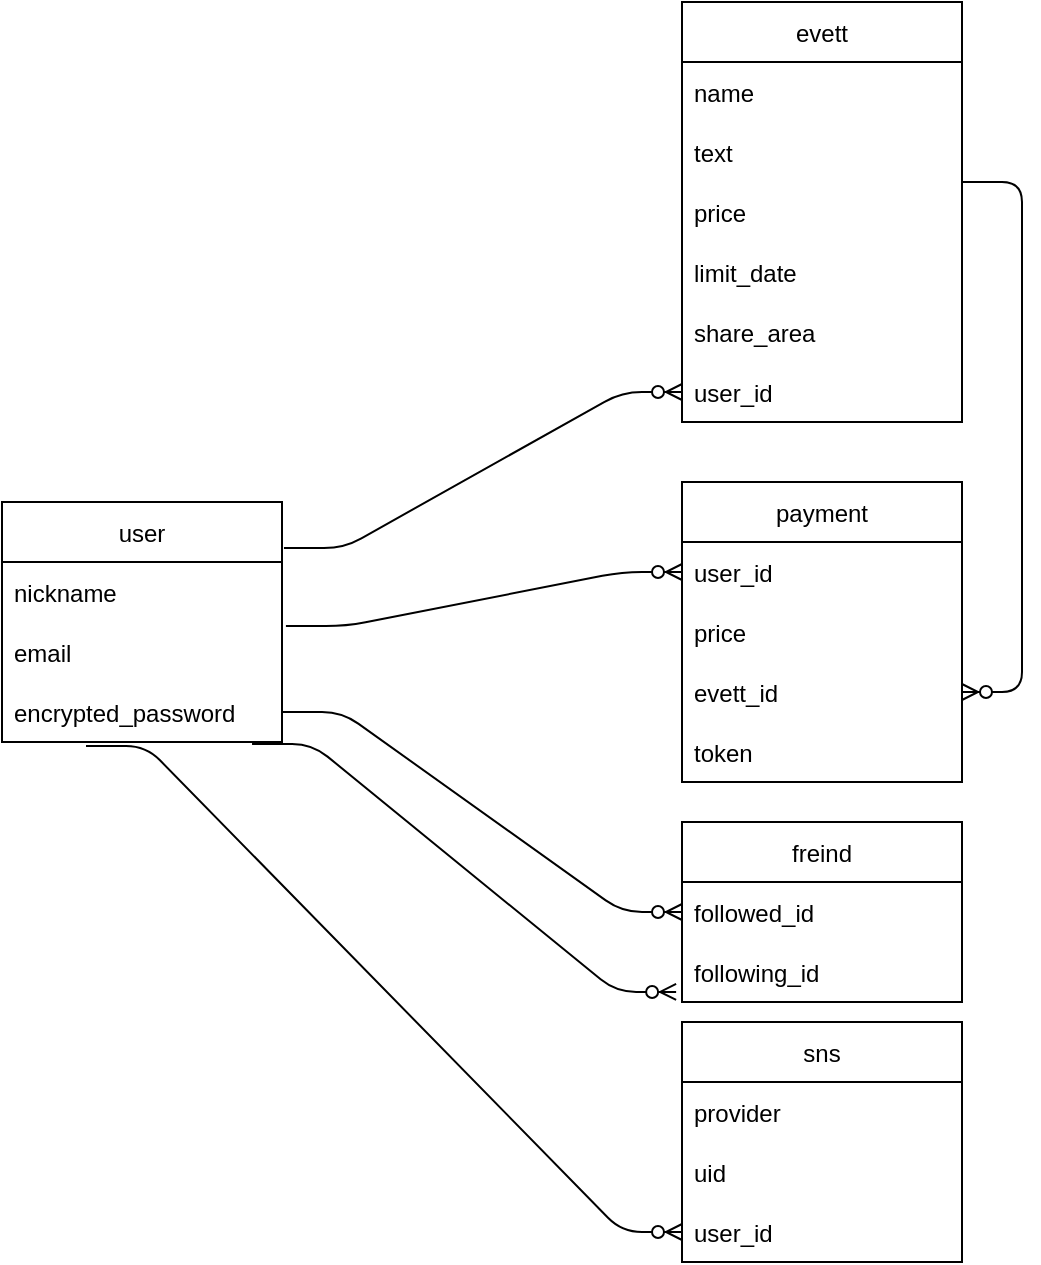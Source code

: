 <mxfile>
    <diagram id="cMOuDFTrbpPHH-yY7h78" name="ページ1">
        <mxGraphModel dx="1138" dy="680" grid="1" gridSize="10" guides="1" tooltips="1" connect="1" arrows="1" fold="1" page="1" pageScale="1" pageWidth="827" pageHeight="1169" math="0" shadow="0">
            <root>
                <mxCell id="0"/>
                <mxCell id="1" parent="0"/>
                <mxCell id="2" value="evett" style="swimlane;fontStyle=0;childLayout=stackLayout;horizontal=1;startSize=30;horizontalStack=0;resizeParent=1;resizeParentMax=0;resizeLast=0;collapsible=1;marginBottom=0;" vertex="1" parent="1">
                    <mxGeometry x="360" y="50" width="140" height="210" as="geometry"/>
                </mxCell>
                <mxCell id="3" value="name" style="text;strokeColor=none;fillColor=none;align=left;verticalAlign=middle;spacingLeft=4;spacingRight=4;overflow=hidden;points=[[0,0.5],[1,0.5]];portConstraint=eastwest;rotatable=0;" vertex="1" parent="2">
                    <mxGeometry y="30" width="140" height="30" as="geometry"/>
                </mxCell>
                <mxCell id="4" value="text" style="text;strokeColor=none;fillColor=none;align=left;verticalAlign=middle;spacingLeft=4;spacingRight=4;overflow=hidden;points=[[0,0.5],[1,0.5]];portConstraint=eastwest;rotatable=0;" vertex="1" parent="2">
                    <mxGeometry y="60" width="140" height="30" as="geometry"/>
                </mxCell>
                <mxCell id="5" value="price" style="text;strokeColor=none;fillColor=none;align=left;verticalAlign=middle;spacingLeft=4;spacingRight=4;overflow=hidden;points=[[0,0.5],[1,0.5]];portConstraint=eastwest;rotatable=0;" vertex="1" parent="2">
                    <mxGeometry y="90" width="140" height="30" as="geometry"/>
                </mxCell>
                <mxCell id="32" value="limit_date" style="text;strokeColor=none;fillColor=none;align=left;verticalAlign=middle;spacingLeft=4;spacingRight=4;overflow=hidden;points=[[0,0.5],[1,0.5]];portConstraint=eastwest;rotatable=0;" vertex="1" parent="2">
                    <mxGeometry y="120" width="140" height="30" as="geometry"/>
                </mxCell>
                <mxCell id="33" value="share_area" style="text;strokeColor=none;fillColor=none;align=left;verticalAlign=middle;spacingLeft=4;spacingRight=4;overflow=hidden;points=[[0,0.5],[1,0.5]];portConstraint=eastwest;rotatable=0;" vertex="1" parent="2">
                    <mxGeometry y="150" width="140" height="30" as="geometry"/>
                </mxCell>
                <mxCell id="34" value="user_id" style="text;strokeColor=none;fillColor=none;align=left;verticalAlign=middle;spacingLeft=4;spacingRight=4;overflow=hidden;points=[[0,0.5],[1,0.5]];portConstraint=eastwest;rotatable=0;" vertex="1" parent="2">
                    <mxGeometry y="180" width="140" height="30" as="geometry"/>
                </mxCell>
                <mxCell id="6" value="user" style="swimlane;fontStyle=0;childLayout=stackLayout;horizontal=1;startSize=30;horizontalStack=0;resizeParent=1;resizeParentMax=0;resizeLast=0;collapsible=1;marginBottom=0;" vertex="1" parent="1">
                    <mxGeometry x="20" y="300" width="140" height="120" as="geometry"/>
                </mxCell>
                <mxCell id="7" value="nickname" style="text;strokeColor=none;fillColor=none;align=left;verticalAlign=middle;spacingLeft=4;spacingRight=4;overflow=hidden;points=[[0,0.5],[1,0.5]];portConstraint=eastwest;rotatable=0;" vertex="1" parent="6">
                    <mxGeometry y="30" width="140" height="30" as="geometry"/>
                </mxCell>
                <mxCell id="28" value="email" style="text;strokeColor=none;fillColor=none;align=left;verticalAlign=middle;spacingLeft=4;spacingRight=4;overflow=hidden;points=[[0,0.5],[1,0.5]];portConstraint=eastwest;rotatable=0;" vertex="1" parent="6">
                    <mxGeometry y="60" width="140" height="30" as="geometry"/>
                </mxCell>
                <mxCell id="8" value="encrypted_password" style="text;strokeColor=none;fillColor=none;align=left;verticalAlign=middle;spacingLeft=4;spacingRight=4;overflow=hidden;points=[[0,0.5],[1,0.5]];portConstraint=eastwest;rotatable=0;" vertex="1" parent="6">
                    <mxGeometry y="90" width="140" height="30" as="geometry"/>
                </mxCell>
                <mxCell id="10" value="freind" style="swimlane;fontStyle=0;childLayout=stackLayout;horizontal=1;startSize=30;horizontalStack=0;resizeParent=1;resizeParentMax=0;resizeLast=0;collapsible=1;marginBottom=0;" vertex="1" parent="1">
                    <mxGeometry x="360" y="460" width="140" height="90" as="geometry"/>
                </mxCell>
                <mxCell id="11" value="followed_id" style="text;strokeColor=none;fillColor=none;align=left;verticalAlign=middle;spacingLeft=4;spacingRight=4;overflow=hidden;points=[[0,0.5],[1,0.5]];portConstraint=eastwest;rotatable=0;" vertex="1" parent="10">
                    <mxGeometry y="30" width="140" height="30" as="geometry"/>
                </mxCell>
                <mxCell id="12" value="following_id" style="text;strokeColor=none;fillColor=none;align=left;verticalAlign=middle;spacingLeft=4;spacingRight=4;overflow=hidden;points=[[0,0.5],[1,0.5]];portConstraint=eastwest;rotatable=0;" vertex="1" parent="10">
                    <mxGeometry y="60" width="140" height="30" as="geometry"/>
                </mxCell>
                <mxCell id="14" value="sns" style="swimlane;fontStyle=0;childLayout=stackLayout;horizontal=1;startSize=30;horizontalStack=0;resizeParent=1;resizeParentMax=0;resizeLast=0;collapsible=1;marginBottom=0;" vertex="1" parent="1">
                    <mxGeometry x="360" y="560" width="140" height="120" as="geometry"/>
                </mxCell>
                <mxCell id="15" value="provider" style="text;strokeColor=none;fillColor=none;align=left;verticalAlign=middle;spacingLeft=4;spacingRight=4;overflow=hidden;points=[[0,0.5],[1,0.5]];portConstraint=eastwest;rotatable=0;" vertex="1" parent="14">
                    <mxGeometry y="30" width="140" height="30" as="geometry"/>
                </mxCell>
                <mxCell id="16" value="uid" style="text;strokeColor=none;fillColor=none;align=left;verticalAlign=middle;spacingLeft=4;spacingRight=4;overflow=hidden;points=[[0,0.5],[1,0.5]];portConstraint=eastwest;rotatable=0;" vertex="1" parent="14">
                    <mxGeometry y="60" width="140" height="30" as="geometry"/>
                </mxCell>
                <mxCell id="17" value="user_id" style="text;strokeColor=none;fillColor=none;align=left;verticalAlign=middle;spacingLeft=4;spacingRight=4;overflow=hidden;points=[[0,0.5],[1,0.5]];portConstraint=eastwest;rotatable=0;" vertex="1" parent="14">
                    <mxGeometry y="90" width="140" height="30" as="geometry"/>
                </mxCell>
                <mxCell id="18" value="payment" style="swimlane;fontStyle=0;childLayout=stackLayout;horizontal=1;startSize=30;horizontalStack=0;resizeParent=1;resizeParentMax=0;resizeLast=0;collapsible=1;marginBottom=0;" vertex="1" parent="1">
                    <mxGeometry x="360" y="290" width="140" height="150" as="geometry"/>
                </mxCell>
                <mxCell id="19" value="user_id" style="text;strokeColor=none;fillColor=none;align=left;verticalAlign=middle;spacingLeft=4;spacingRight=4;overflow=hidden;points=[[0,0.5],[1,0.5]];portConstraint=eastwest;rotatable=0;" vertex="1" parent="18">
                    <mxGeometry y="30" width="140" height="30" as="geometry"/>
                </mxCell>
                <mxCell id="36" value="price" style="text;strokeColor=none;fillColor=none;align=left;verticalAlign=middle;spacingLeft=4;spacingRight=4;overflow=hidden;points=[[0,0.5],[1,0.5]];portConstraint=eastwest;rotatable=0;" vertex="1" parent="18">
                    <mxGeometry y="60" width="140" height="30" as="geometry"/>
                </mxCell>
                <mxCell id="44" value="evett_id" style="text;strokeColor=none;fillColor=none;align=left;verticalAlign=middle;spacingLeft=4;spacingRight=4;overflow=hidden;points=[[0,0.5],[1,0.5]];portConstraint=eastwest;rotatable=0;" vertex="1" parent="18">
                    <mxGeometry y="90" width="140" height="30" as="geometry"/>
                </mxCell>
                <mxCell id="45" value="token" style="text;strokeColor=none;fillColor=none;align=left;verticalAlign=middle;spacingLeft=4;spacingRight=4;overflow=hidden;points=[[0,0.5],[1,0.5]];portConstraint=eastwest;rotatable=0;" vertex="1" parent="18">
                    <mxGeometry y="120" width="140" height="30" as="geometry"/>
                </mxCell>
                <mxCell id="23" value="" style="edgeStyle=entityRelationEdgeStyle;fontSize=12;html=1;endArrow=ERzeroToMany;endFill=1;exitX=1;exitY=0.5;exitDx=0;exitDy=0;entryX=0;entryY=0.5;entryDx=0;entryDy=0;" edge="1" parent="1" source="8" target="11">
                    <mxGeometry width="100" height="100" relative="1" as="geometry">
                        <mxPoint x="360" y="400" as="sourcePoint"/>
                        <mxPoint x="460" y="300" as="targetPoint"/>
                    </mxGeometry>
                </mxCell>
                <mxCell id="24" value="" style="edgeStyle=entityRelationEdgeStyle;fontSize=12;html=1;endArrow=ERzeroToMany;endFill=1;exitX=1.014;exitY=0.067;exitDx=0;exitDy=0;exitPerimeter=0;" edge="1" parent="1" source="28" target="19">
                    <mxGeometry width="100" height="100" relative="1" as="geometry">
                        <mxPoint x="270" y="165" as="sourcePoint"/>
                        <mxPoint x="360" y="385" as="targetPoint"/>
                    </mxGeometry>
                </mxCell>
                <mxCell id="25" value="" style="edgeStyle=entityRelationEdgeStyle;fontSize=12;html=1;endArrow=ERzeroToMany;endFill=1;entryX=0;entryY=0.5;entryDx=0;entryDy=0;exitX=1.007;exitY=0.192;exitDx=0;exitDy=0;exitPerimeter=0;" edge="1" parent="1" source="6" target="34">
                    <mxGeometry width="100" height="100" relative="1" as="geometry">
                        <mxPoint x="90" y="220" as="sourcePoint"/>
                        <mxPoint x="200" y="255" as="targetPoint"/>
                    </mxGeometry>
                </mxCell>
                <mxCell id="26" value="" style="edgeStyle=entityRelationEdgeStyle;fontSize=12;html=1;endArrow=ERzeroToMany;endFill=1;entryX=0;entryY=0.5;entryDx=0;entryDy=0;exitX=0.3;exitY=1.067;exitDx=0;exitDy=0;exitPerimeter=0;" edge="1" parent="1" source="8" target="17">
                    <mxGeometry width="100" height="100" relative="1" as="geometry">
                        <mxPoint x="160" y="435" as="sourcePoint"/>
                        <mxPoint x="354" y="475" as="targetPoint"/>
                    </mxGeometry>
                </mxCell>
                <mxCell id="29" value="" style="edgeStyle=entityRelationEdgeStyle;fontSize=12;html=1;endArrow=ERzeroToMany;endFill=1;entryX=1;entryY=0.5;entryDx=0;entryDy=0;" edge="1" parent="1" target="44">
                    <mxGeometry width="100" height="100" relative="1" as="geometry">
                        <mxPoint x="500" y="140" as="sourcePoint"/>
                        <mxPoint x="580" y="265" as="targetPoint"/>
                    </mxGeometry>
                </mxCell>
                <mxCell id="35" value="" style="edgeStyle=entityRelationEdgeStyle;fontSize=12;html=1;endArrow=ERzeroToMany;endFill=1;entryX=-0.021;entryY=0.833;entryDx=0;entryDy=0;exitX=0.893;exitY=1.033;exitDx=0;exitDy=0;exitPerimeter=0;entryPerimeter=0;" edge="1" parent="1" source="8" target="12">
                    <mxGeometry width="100" height="100" relative="1" as="geometry">
                        <mxPoint x="170" y="445" as="sourcePoint"/>
                        <mxPoint x="370" y="645" as="targetPoint"/>
                    </mxGeometry>
                </mxCell>
            </root>
        </mxGraphModel>
    </diagram>
</mxfile>
